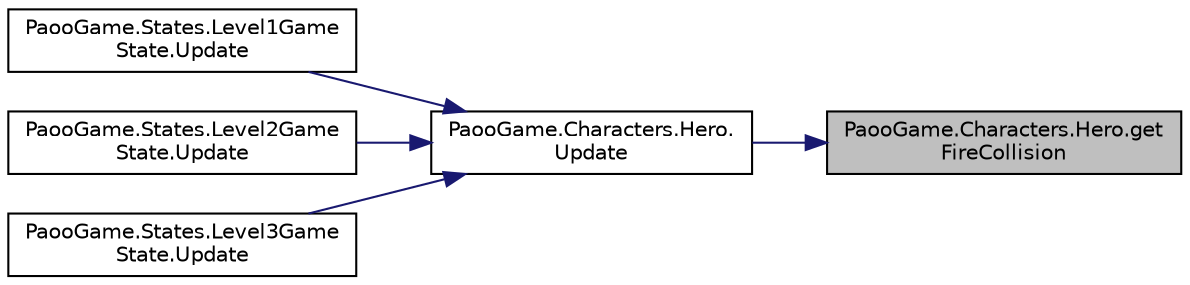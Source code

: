 digraph "PaooGame.Characters.Hero.getFireCollision"
{
 // LATEX_PDF_SIZE
  edge [fontname="Helvetica",fontsize="10",labelfontname="Helvetica",labelfontsize="10"];
  node [fontname="Helvetica",fontsize="10",shape=record];
  rankdir="RL";
  Node1 [label="PaooGame.Characters.Hero.get\lFireCollision",height=0.2,width=0.4,color="black", fillcolor="grey75", style="filled", fontcolor="black",tooltip="Se returneaza coliziunile cu focul."];
  Node1 -> Node2 [dir="back",color="midnightblue",fontsize="10",style="solid"];
  Node2 [label="PaooGame.Characters.Hero.\lUpdate",height=0.2,width=0.4,color="black", fillcolor="white", style="filled",URL="$class_paoo_game_1_1_characters_1_1_hero.html#aa3b509e5ee41c2d0c59256d593103a13",tooltip="Se actualizeaza pozitia prin mutare si viata."];
  Node2 -> Node3 [dir="back",color="midnightblue",fontsize="10",style="solid"];
  Node3 [label="PaooGame.States.Level1Game\lState.Update",height=0.2,width=0.4,color="black", fillcolor="white", style="filled",URL="$class_paoo_game_1_1_states_1_1_level1_game_state.html#adcfbf27e52b7e7678289dff4b33b04eb",tooltip="Actualizeaza starea curenta a meniului."];
  Node2 -> Node4 [dir="back",color="midnightblue",fontsize="10",style="solid"];
  Node4 [label="PaooGame.States.Level2Game\lState.Update",height=0.2,width=0.4,color="black", fillcolor="white", style="filled",URL="$class_paoo_game_1_1_states_1_1_level2_game_state.html#a6941f67fbe2b052f12bdb91f220780f6",tooltip="Actualizeaza starea curenta a nivelului 2."];
  Node2 -> Node5 [dir="back",color="midnightblue",fontsize="10",style="solid"];
  Node5 [label="PaooGame.States.Level3Game\lState.Update",height=0.2,width=0.4,color="black", fillcolor="white", style="filled",URL="$class_paoo_game_1_1_states_1_1_level3_game_state.html#ab95ee73d642506adb84fb58bb63b9866",tooltip="Actualizeaza starea curenta a nivelului."];
}
